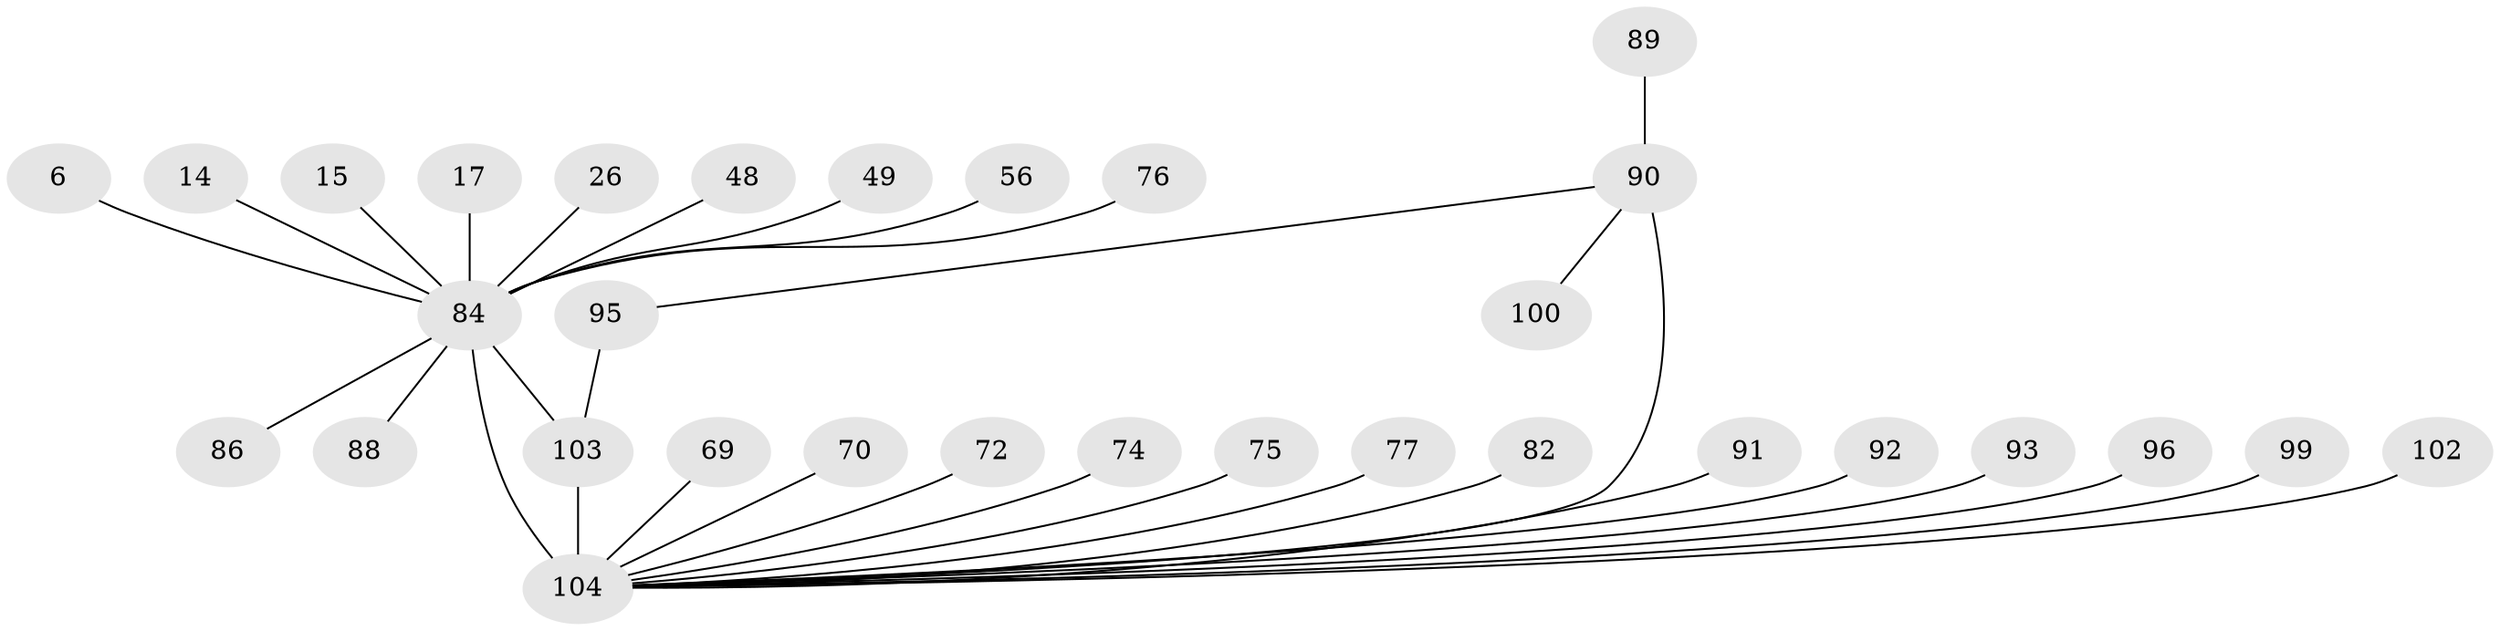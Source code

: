 // original degree distribution, {10: 0.028846153846153848, 7: 0.028846153846153848, 18: 0.009615384615384616, 15: 0.009615384615384616, 2: 0.2403846153846154, 4: 0.057692307692307696, 6: 0.038461538461538464, 1: 0.4519230769230769, 3: 0.08653846153846154, 12: 0.009615384615384616, 8: 0.019230769230769232, 5: 0.019230769230769232}
// Generated by graph-tools (version 1.1) at 2025/51/03/04/25 21:51:52]
// undirected, 31 vertices, 32 edges
graph export_dot {
graph [start="1"]
  node [color=gray90,style=filled];
  6;
  14;
  15;
  17;
  26;
  48 [super="+11"];
  49;
  56;
  69;
  70;
  72;
  74 [super="+68"];
  75;
  76;
  77 [super="+66"];
  82 [super="+71"];
  84 [super="+25+50+73+35+3"];
  86;
  88;
  89;
  90 [super="+87+78+42+58+65"];
  91;
  92;
  93;
  95 [super="+59"];
  96;
  99;
  100;
  102;
  103 [super="+94+79"];
  104 [super="+5+83+81+98+101+20+22+23+38+45+52+55+57+60+61+62+64"];
  6 -- 84 [weight=2];
  14 -- 84;
  15 -- 84;
  17 -- 84 [weight=2];
  26 -- 84;
  48 -- 84;
  49 -- 84;
  56 -- 84;
  69 -- 104;
  70 -- 104;
  72 -- 104;
  74 -- 104;
  75 -- 104;
  76 -- 84;
  77 -- 104;
  82 -- 104;
  84 -- 86;
  84 -- 104 [weight=20];
  84 -- 103 [weight=6];
  84 -- 88 [weight=2];
  89 -- 90;
  90 -- 100;
  90 -- 104 [weight=9];
  90 -- 95;
  91 -- 104;
  92 -- 104;
  93 -- 104;
  95 -- 103 [weight=2];
  96 -- 104;
  99 -- 104;
  102 -- 104;
  103 -- 104 [weight=3];
}
